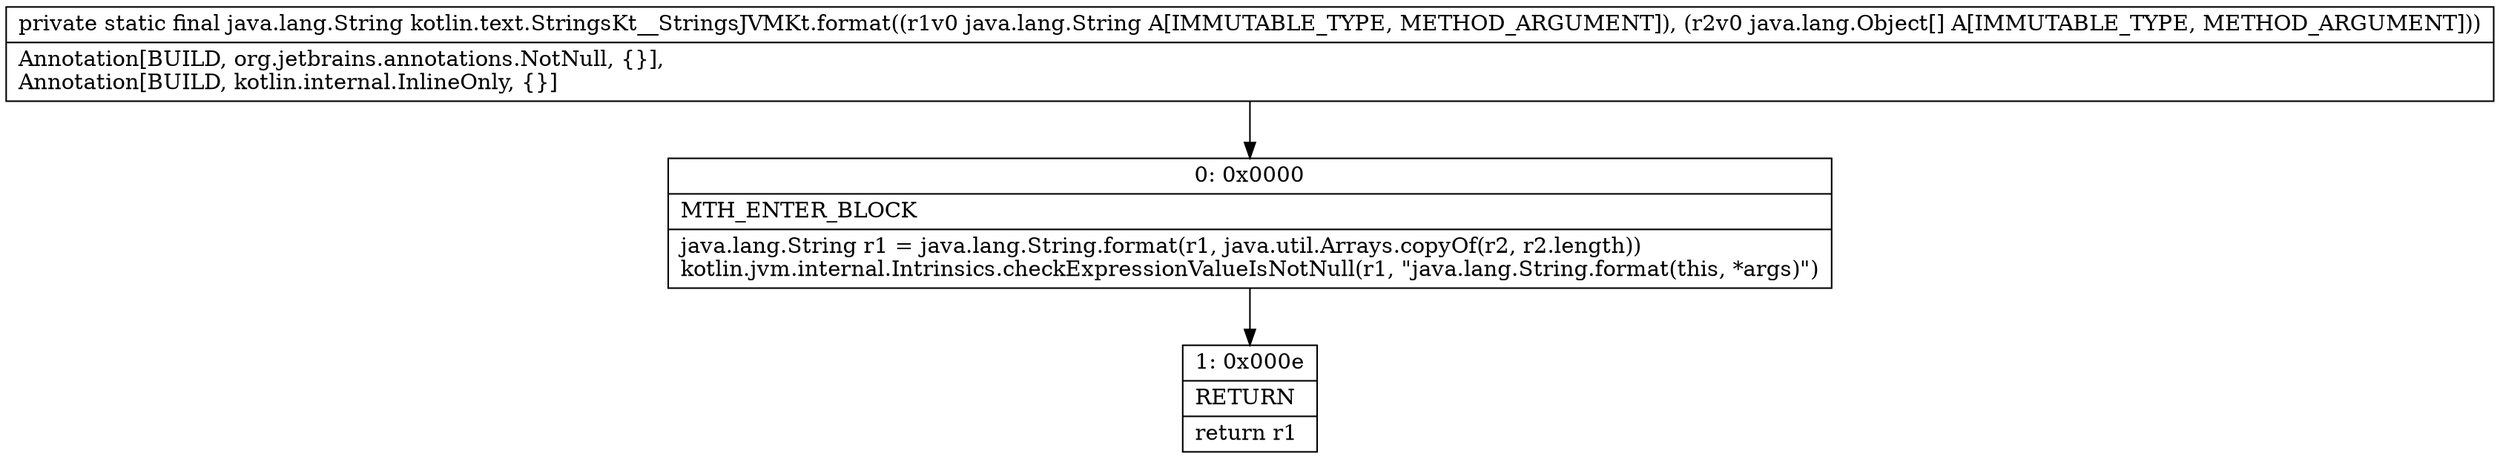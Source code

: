 digraph "CFG forkotlin.text.StringsKt__StringsJVMKt.format(Ljava\/lang\/String;[Ljava\/lang\/Object;)Ljava\/lang\/String;" {
Node_0 [shape=record,label="{0\:\ 0x0000|MTH_ENTER_BLOCK\l|java.lang.String r1 = java.lang.String.format(r1, java.util.Arrays.copyOf(r2, r2.length))\lkotlin.jvm.internal.Intrinsics.checkExpressionValueIsNotNull(r1, \"java.lang.String.format(this, *args)\")\l}"];
Node_1 [shape=record,label="{1\:\ 0x000e|RETURN\l|return r1\l}"];
MethodNode[shape=record,label="{private static final java.lang.String kotlin.text.StringsKt__StringsJVMKt.format((r1v0 java.lang.String A[IMMUTABLE_TYPE, METHOD_ARGUMENT]), (r2v0 java.lang.Object[] A[IMMUTABLE_TYPE, METHOD_ARGUMENT]))  | Annotation[BUILD, org.jetbrains.annotations.NotNull, \{\}], \lAnnotation[BUILD, kotlin.internal.InlineOnly, \{\}]\l}"];
MethodNode -> Node_0;
Node_0 -> Node_1;
}

